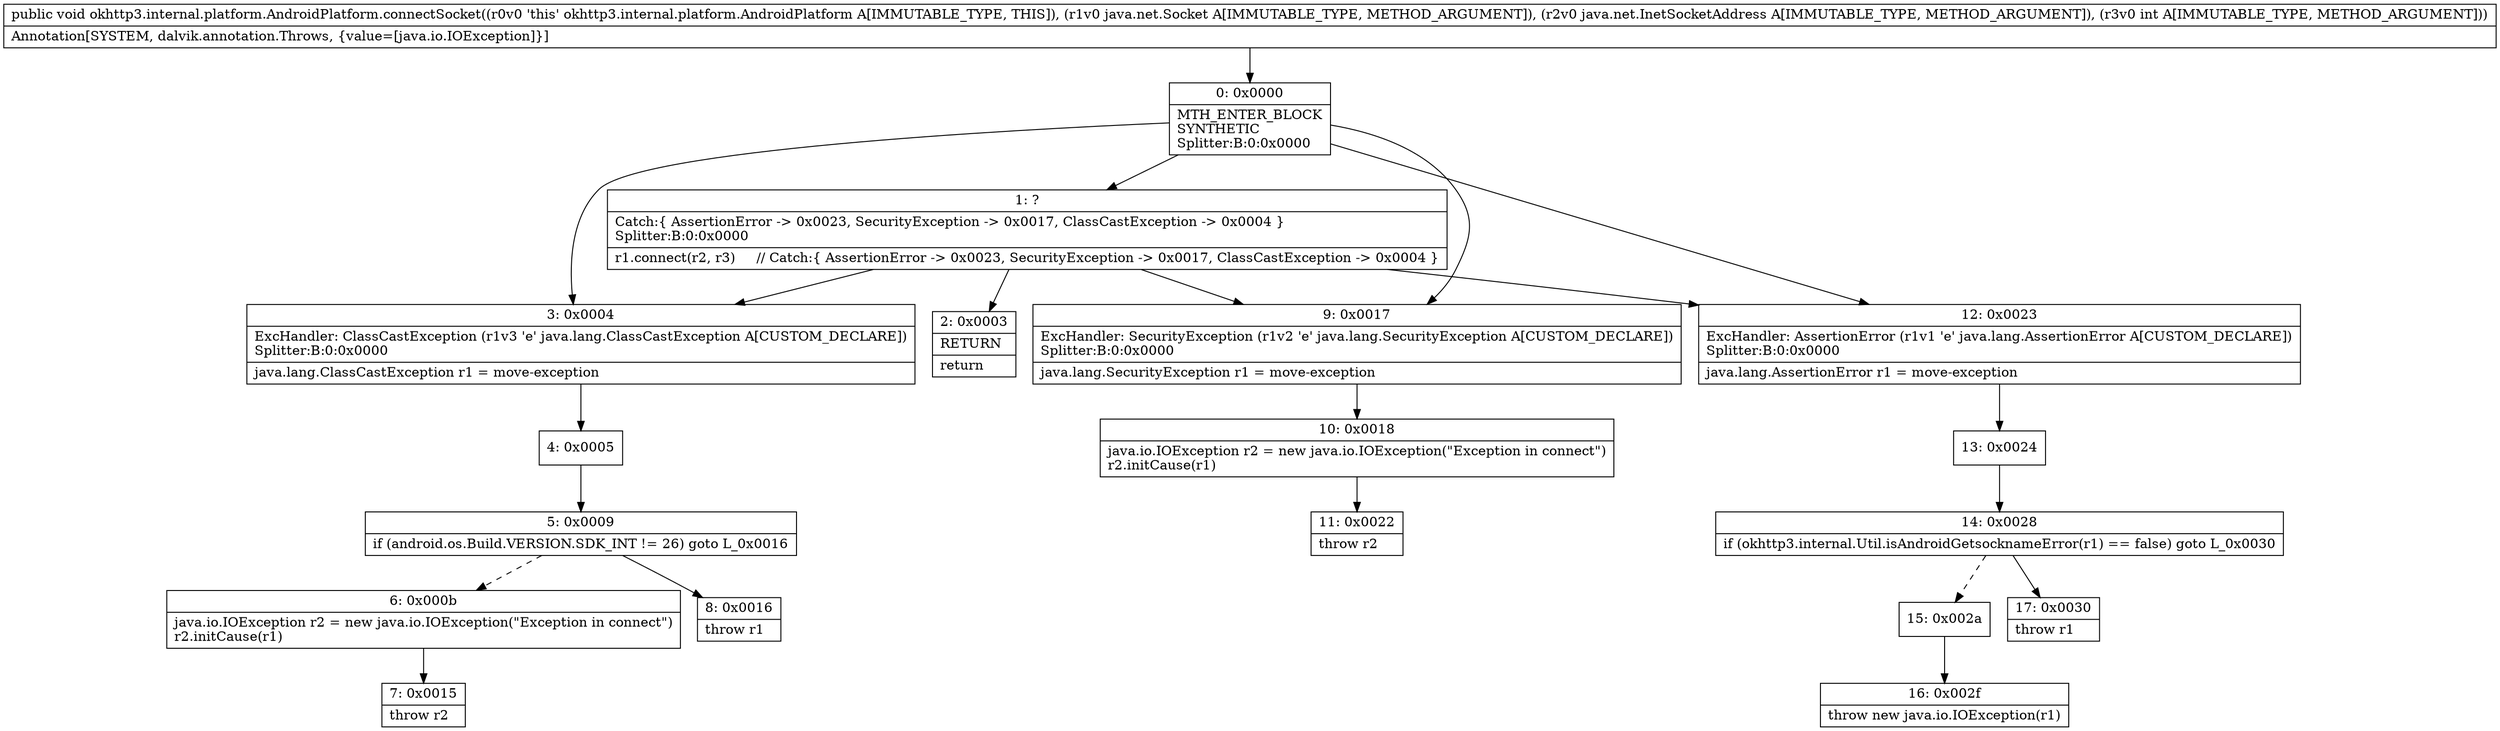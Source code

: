 digraph "CFG forokhttp3.internal.platform.AndroidPlatform.connectSocket(Ljava\/net\/Socket;Ljava\/net\/InetSocketAddress;I)V" {
Node_0 [shape=record,label="{0\:\ 0x0000|MTH_ENTER_BLOCK\lSYNTHETIC\lSplitter:B:0:0x0000\l}"];
Node_1 [shape=record,label="{1\:\ ?|Catch:\{ AssertionError \-\> 0x0023, SecurityException \-\> 0x0017, ClassCastException \-\> 0x0004 \}\lSplitter:B:0:0x0000\l|r1.connect(r2, r3)     \/\/ Catch:\{ AssertionError \-\> 0x0023, SecurityException \-\> 0x0017, ClassCastException \-\> 0x0004 \}\l}"];
Node_2 [shape=record,label="{2\:\ 0x0003|RETURN\l|return\l}"];
Node_3 [shape=record,label="{3\:\ 0x0004|ExcHandler: ClassCastException (r1v3 'e' java.lang.ClassCastException A[CUSTOM_DECLARE])\lSplitter:B:0:0x0000\l|java.lang.ClassCastException r1 = move\-exception\l}"];
Node_4 [shape=record,label="{4\:\ 0x0005}"];
Node_5 [shape=record,label="{5\:\ 0x0009|if (android.os.Build.VERSION.SDK_INT != 26) goto L_0x0016\l}"];
Node_6 [shape=record,label="{6\:\ 0x000b|java.io.IOException r2 = new java.io.IOException(\"Exception in connect\")\lr2.initCause(r1)\l}"];
Node_7 [shape=record,label="{7\:\ 0x0015|throw r2\l}"];
Node_8 [shape=record,label="{8\:\ 0x0016|throw r1\l}"];
Node_9 [shape=record,label="{9\:\ 0x0017|ExcHandler: SecurityException (r1v2 'e' java.lang.SecurityException A[CUSTOM_DECLARE])\lSplitter:B:0:0x0000\l|java.lang.SecurityException r1 = move\-exception\l}"];
Node_10 [shape=record,label="{10\:\ 0x0018|java.io.IOException r2 = new java.io.IOException(\"Exception in connect\")\lr2.initCause(r1)\l}"];
Node_11 [shape=record,label="{11\:\ 0x0022|throw r2\l}"];
Node_12 [shape=record,label="{12\:\ 0x0023|ExcHandler: AssertionError (r1v1 'e' java.lang.AssertionError A[CUSTOM_DECLARE])\lSplitter:B:0:0x0000\l|java.lang.AssertionError r1 = move\-exception\l}"];
Node_13 [shape=record,label="{13\:\ 0x0024}"];
Node_14 [shape=record,label="{14\:\ 0x0028|if (okhttp3.internal.Util.isAndroidGetsocknameError(r1) == false) goto L_0x0030\l}"];
Node_15 [shape=record,label="{15\:\ 0x002a}"];
Node_16 [shape=record,label="{16\:\ 0x002f|throw new java.io.IOException(r1)\l}"];
Node_17 [shape=record,label="{17\:\ 0x0030|throw r1\l}"];
MethodNode[shape=record,label="{public void okhttp3.internal.platform.AndroidPlatform.connectSocket((r0v0 'this' okhttp3.internal.platform.AndroidPlatform A[IMMUTABLE_TYPE, THIS]), (r1v0 java.net.Socket A[IMMUTABLE_TYPE, METHOD_ARGUMENT]), (r2v0 java.net.InetSocketAddress A[IMMUTABLE_TYPE, METHOD_ARGUMENT]), (r3v0 int A[IMMUTABLE_TYPE, METHOD_ARGUMENT]))  | Annotation[SYSTEM, dalvik.annotation.Throws, \{value=[java.io.IOException]\}]\l}"];
MethodNode -> Node_0;
Node_0 -> Node_1;
Node_0 -> Node_12;
Node_0 -> Node_9;
Node_0 -> Node_3;
Node_1 -> Node_2;
Node_1 -> Node_12;
Node_1 -> Node_9;
Node_1 -> Node_3;
Node_3 -> Node_4;
Node_4 -> Node_5;
Node_5 -> Node_6[style=dashed];
Node_5 -> Node_8;
Node_6 -> Node_7;
Node_9 -> Node_10;
Node_10 -> Node_11;
Node_12 -> Node_13;
Node_13 -> Node_14;
Node_14 -> Node_15[style=dashed];
Node_14 -> Node_17;
Node_15 -> Node_16;
}

